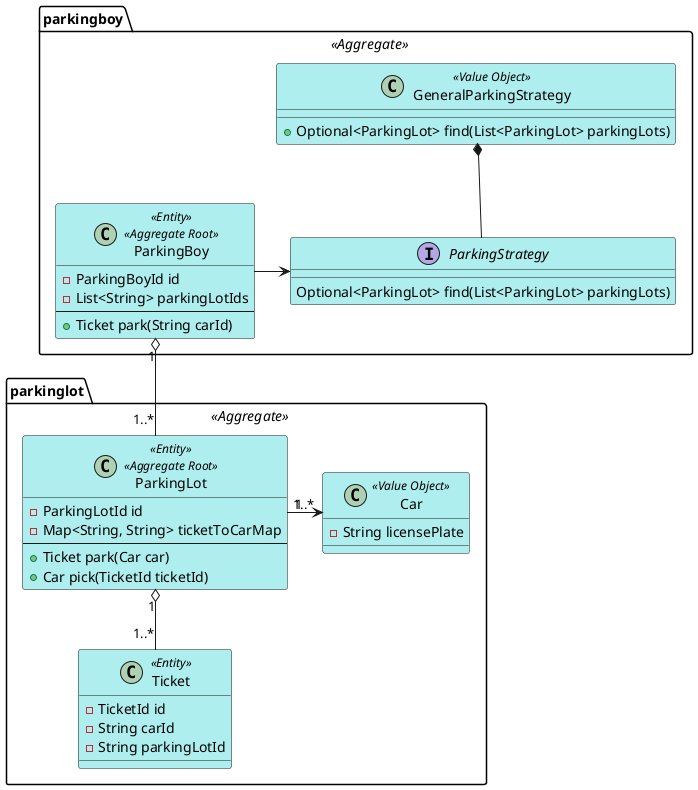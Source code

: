 @startuml parkinglot
skinparam Shadowing false
skinparam class {
    BackgroundColor PaleTurquoise 
    ArrowCollor SeaGreen
}

package parkingboy <<Aggregate>> {
    class ParkingBoy <<Entity>> <<Aggregate Root>>{
        -ParkingBoyId id
        -List<String> parkingLotIds
        --
        +Ticket park(String carId)
    }

    interface ParkingStrategy  {
        Optional<ParkingLot> find(List<ParkingLot> parkingLots)
    }

    class GeneralParkingStrategy <<Value Object>> {
        +Optional<ParkingLot> find(List<ParkingLot> parkingLots)
    }

    ParkingBoy -> ParkingStrategy
    GeneralParkingStrategy *-- ParkingStrategy
}


package parkinglot <<Aggregate>> {
    class ParkingLot <<Entity>> <<Aggregate Root>> {
        -ParkingLotId id
        -Map<String, String> ticketToCarMap
        --
        +Ticket park(Car car)
        +Car pick(TicketId ticketId)
    }

    class Ticket <<Entity>> {
        -TicketId id
        -String carId
        -String parkingLotId
    }

    class Car <<Value Object>> {
        -String licensePlate
    }

    ParkingLot "1" o-- "1..*" Ticket
    ParkingLot "1" -> "1..*" Car
}

ParkingBoy "1" o-- "1..*" ParkingLot

@enduml